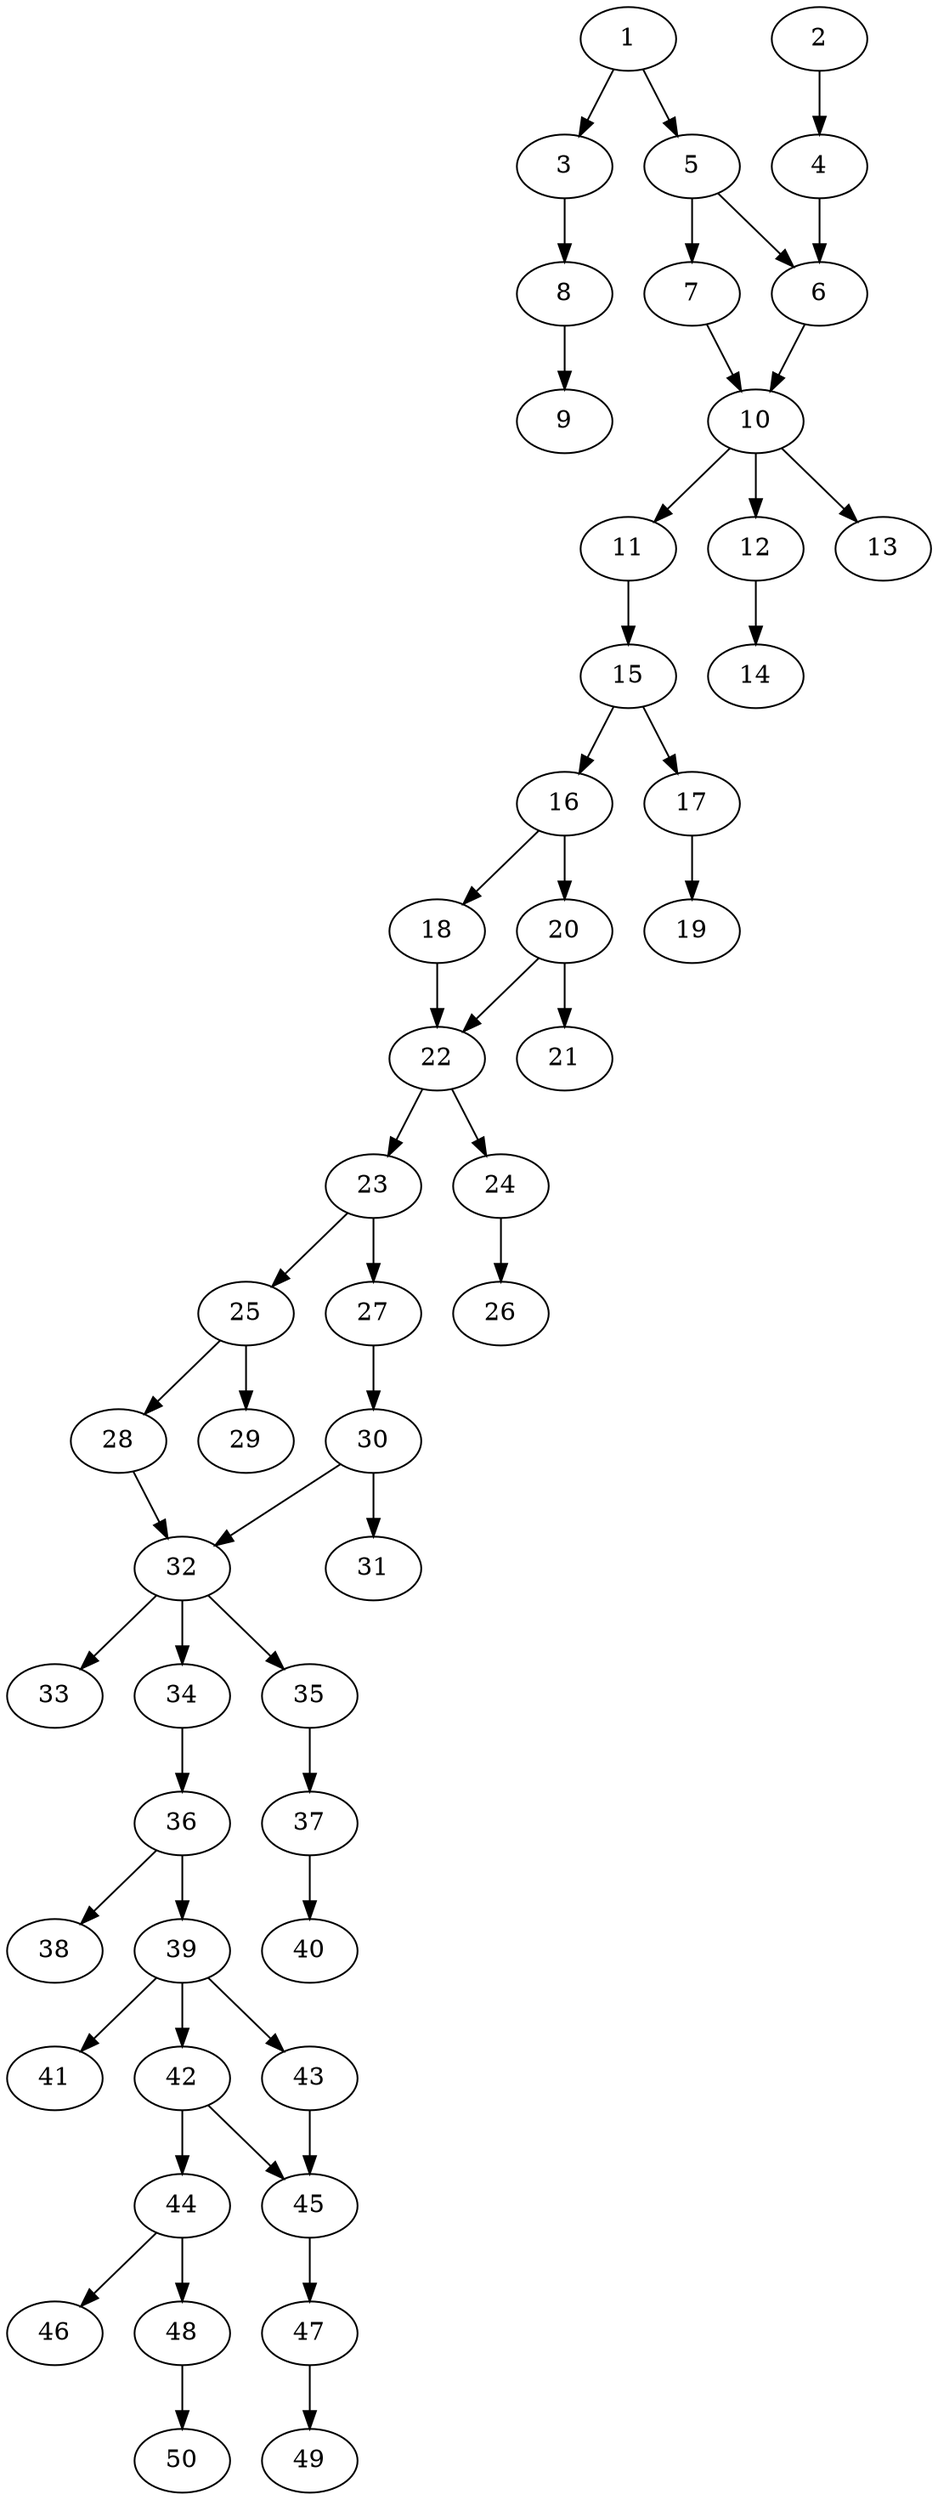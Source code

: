 // DAG automatically generated by daggen at Thu Oct  3 14:07:57 2019
// ./daggen --dot -n 50 --ccr 0.4 --fat 0.3 --regular 0.9 --density 0.5 --mindata 5242880 --maxdata 52428800 
digraph G {
  1 [size="53888000", alpha="0.11", expect_size="21555200"] 
  1 -> 3 [size ="21555200"]
  1 -> 5 [size ="21555200"]
  2 [size="114181120", alpha="0.09", expect_size="45672448"] 
  2 -> 4 [size ="45672448"]
  3 [size="109004800", alpha="0.03", expect_size="43601920"] 
  3 -> 8 [size ="43601920"]
  4 [size="84249600", alpha="0.08", expect_size="33699840"] 
  4 -> 6 [size ="33699840"]
  5 [size="43499520", alpha="0.14", expect_size="17399808"] 
  5 -> 6 [size ="17399808"]
  5 -> 7 [size ="17399808"]
  6 [size="14586880", alpha="0.03", expect_size="5834752"] 
  6 -> 10 [size ="5834752"]
  7 [size="84943360", alpha="0.12", expect_size="33977344"] 
  7 -> 10 [size ="33977344"]
  8 [size="75612160", alpha="0.17", expect_size="30244864"] 
  8 -> 9 [size ="30244864"]
  9 [size="48693760", alpha="0.13", expect_size="19477504"] 
  10 [size="46456320", alpha="0.10", expect_size="18582528"] 
  10 -> 11 [size ="18582528"]
  10 -> 12 [size ="18582528"]
  10 -> 13 [size ="18582528"]
  11 [size="42618880", alpha="0.16", expect_size="17047552"] 
  11 -> 15 [size ="17047552"]
  12 [size="106516480", alpha="0.02", expect_size="42606592"] 
  12 -> 14 [size ="42606592"]
  13 [size="42764800", alpha="0.14", expect_size="17105920"] 
  14 [size="61821440", alpha="0.15", expect_size="24728576"] 
  15 [size="106920960", alpha="0.15", expect_size="42768384"] 
  15 -> 16 [size ="42768384"]
  15 -> 17 [size ="42768384"]
  16 [size="69816320", alpha="0.17", expect_size="27926528"] 
  16 -> 18 [size ="27926528"]
  16 -> 20 [size ="27926528"]
  17 [size="89359360", alpha="0.19", expect_size="35743744"] 
  17 -> 19 [size ="35743744"]
  18 [size="44188160", alpha="0.13", expect_size="17675264"] 
  18 -> 22 [size ="17675264"]
  19 [size="25564160", alpha="0.07", expect_size="10225664"] 
  20 [size="102246400", alpha="0.09", expect_size="40898560"] 
  20 -> 21 [size ="40898560"]
  20 -> 22 [size ="40898560"]
  21 [size="41036800", alpha="0.18", expect_size="16414720"] 
  22 [size="15674880", alpha="0.05", expect_size="6269952"] 
  22 -> 23 [size ="6269952"]
  22 -> 24 [size ="6269952"]
  23 [size="28218880", alpha="0.07", expect_size="11287552"] 
  23 -> 25 [size ="11287552"]
  23 -> 27 [size ="11287552"]
  24 [size="111633920", alpha="0.01", expect_size="44653568"] 
  24 -> 26 [size ="44653568"]
  25 [size="84802560", alpha="0.01", expect_size="33921024"] 
  25 -> 28 [size ="33921024"]
  25 -> 29 [size ="33921024"]
  26 [size="55319040", alpha="0.01", expect_size="22127616"] 
  27 [size="37557760", alpha="0.13", expect_size="15023104"] 
  27 -> 30 [size ="15023104"]
  28 [size="33157120", alpha="0.15", expect_size="13262848"] 
  28 -> 32 [size ="13262848"]
  29 [size="110085120", alpha="0.04", expect_size="44034048"] 
  30 [size="35351040", alpha="0.18", expect_size="14140416"] 
  30 -> 31 [size ="14140416"]
  30 -> 32 [size ="14140416"]
  31 [size="90828800", alpha="0.18", expect_size="36331520"] 
  32 [size="81372160", alpha="0.13", expect_size="32548864"] 
  32 -> 33 [size ="32548864"]
  32 -> 34 [size ="32548864"]
  32 -> 35 [size ="32548864"]
  33 [size="108052480", alpha="0.13", expect_size="43220992"] 
  34 [size="30845440", alpha="0.02", expect_size="12338176"] 
  34 -> 36 [size ="12338176"]
  35 [size="38853120", alpha="0.06", expect_size="15541248"] 
  35 -> 37 [size ="15541248"]
  36 [size="44505600", alpha="0.20", expect_size="17802240"] 
  36 -> 38 [size ="17802240"]
  36 -> 39 [size ="17802240"]
  37 [size="49285120", alpha="0.07", expect_size="19714048"] 
  37 -> 40 [size ="19714048"]
  38 [size="125030400", alpha="0.19", expect_size="50012160"] 
  39 [size="98314240", alpha="0.13", expect_size="39325696"] 
  39 -> 41 [size ="39325696"]
  39 -> 42 [size ="39325696"]
  39 -> 43 [size ="39325696"]
  40 [size="122693120", alpha="0.03", expect_size="49077248"] 
  41 [size="113551360", alpha="0.17", expect_size="45420544"] 
  42 [size="100400640", alpha="0.11", expect_size="40160256"] 
  42 -> 44 [size ="40160256"]
  42 -> 45 [size ="40160256"]
  43 [size="58690560", alpha="0.08", expect_size="23476224"] 
  43 -> 45 [size ="23476224"]
  44 [size="18078720", alpha="0.02", expect_size="7231488"] 
  44 -> 46 [size ="7231488"]
  44 -> 48 [size ="7231488"]
  45 [size="27281920", alpha="0.08", expect_size="10912768"] 
  45 -> 47 [size ="10912768"]
  46 [size="62151680", alpha="0.01", expect_size="24860672"] 
  47 [size="61434880", alpha="0.19", expect_size="24573952"] 
  47 -> 49 [size ="24573952"]
  48 [size="101386240", alpha="0.19", expect_size="40554496"] 
  48 -> 50 [size ="40554496"]
  49 [size="95121920", alpha="0.16", expect_size="38048768"] 
  50 [size="55104000", alpha="0.17", expect_size="22041600"] 
}
